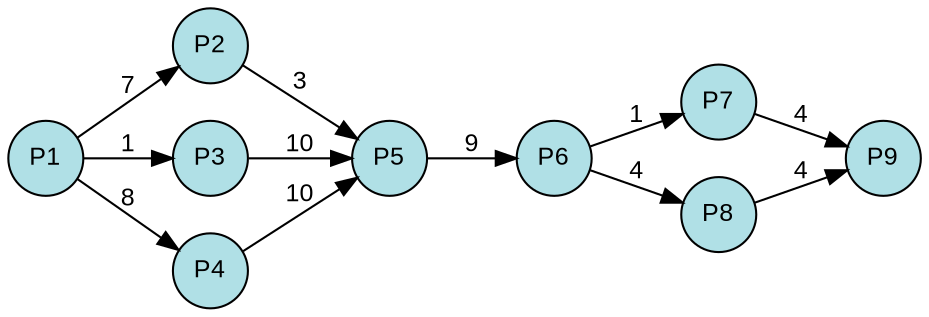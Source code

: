 digraph {
  splines=true;
node [margin=0 fontname=arial fontcolor=black fontsize=12 shape=circle width=0.5 fixedsize=true style=filled fillcolor=powderblue]
  1 [label="P1"]
  2 [label="P2"]
  3 [label="P3"]
  4 [label="P4"]
  5 [label="P5"]
  6 [label="P6"]
  7 [label="P7"]
  8 [label="P8"]
  9 [label="P9"]
rankdir=LR
edge [margin=0 fontname=arial fontcolor=black fontsize=12]
	1 -> 2 [label="7"]
	1 -> 3 [label="1"]
	1 -> 4 [label="8"]
	2 -> 5 [label="3"]
	3 -> 5 [label="10"]
	4 -> 5 [label="10"]
	5 -> 6 [label="9"]
	6 -> 7 [label="1"]
	6 -> 8 [label="4"]
	7 -> 9 [label="4"]
	8 -> 9 [label="4"]
	{rank=same  1 }
	{rank=same  2, 3, 4 }
	{rank=same  5 }
	{rank=same  6 }
	{rank=same  7, 8 }
	{rank=same  9 }
} 
